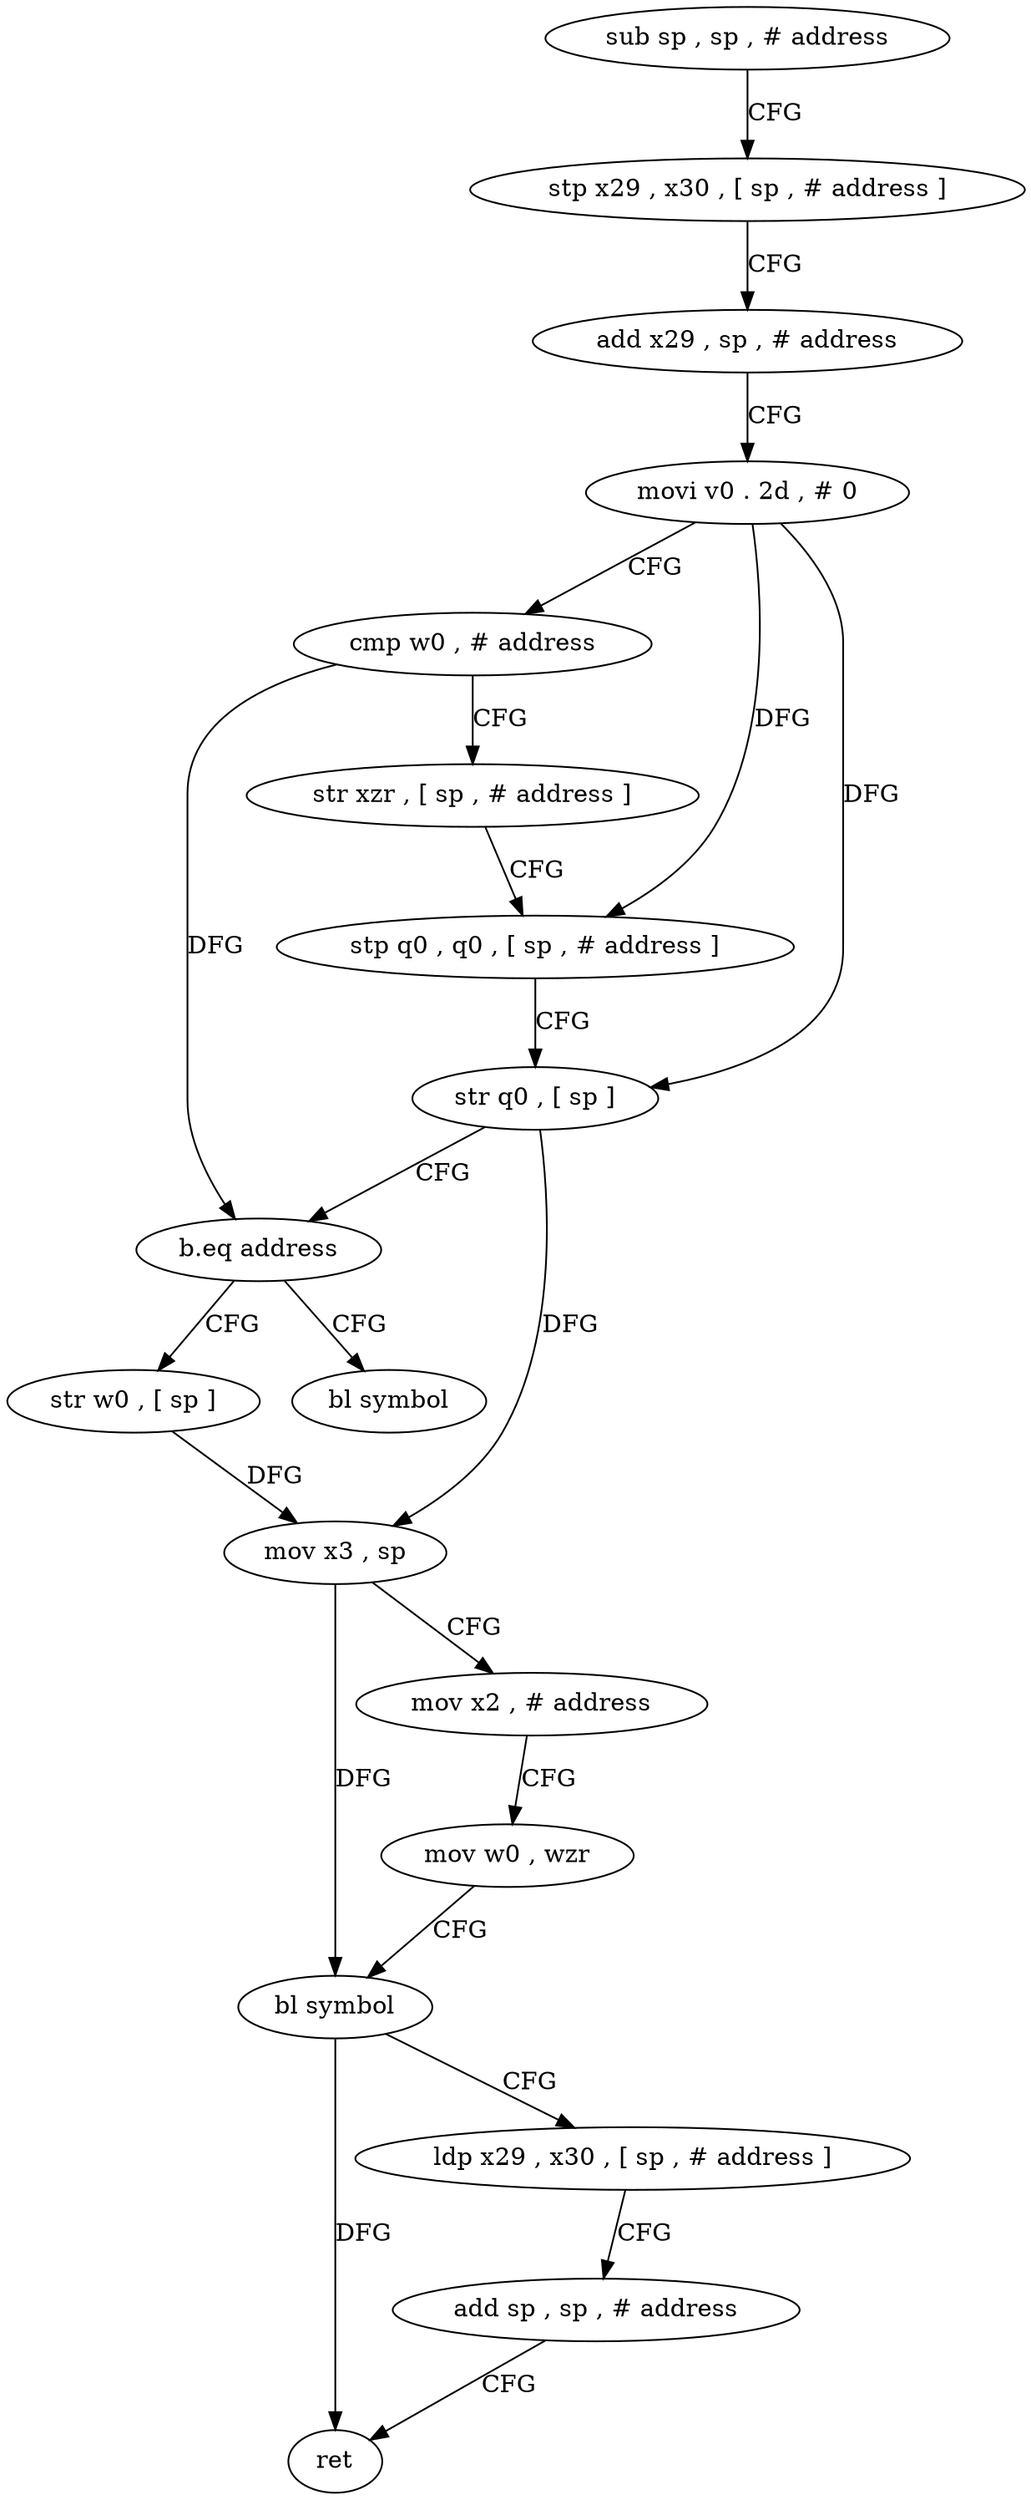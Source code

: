 digraph "func" {
"4211784" [label = "sub sp , sp , # address" ]
"4211788" [label = "stp x29 , x30 , [ sp , # address ]" ]
"4211792" [label = "add x29 , sp , # address" ]
"4211796" [label = "movi v0 . 2d , # 0" ]
"4211800" [label = "cmp w0 , # address" ]
"4211804" [label = "str xzr , [ sp , # address ]" ]
"4211808" [label = "stp q0 , q0 , [ sp , # address ]" ]
"4211812" [label = "str q0 , [ sp ]" ]
"4211816" [label = "b.eq address" ]
"4211852" [label = "bl symbol" ]
"4211820" [label = "str w0 , [ sp ]" ]
"4211824" [label = "mov x3 , sp" ]
"4211828" [label = "mov x2 , # address" ]
"4211832" [label = "mov w0 , wzr" ]
"4211836" [label = "bl symbol" ]
"4211840" [label = "ldp x29 , x30 , [ sp , # address ]" ]
"4211844" [label = "add sp , sp , # address" ]
"4211848" [label = "ret" ]
"4211784" -> "4211788" [ label = "CFG" ]
"4211788" -> "4211792" [ label = "CFG" ]
"4211792" -> "4211796" [ label = "CFG" ]
"4211796" -> "4211800" [ label = "CFG" ]
"4211796" -> "4211808" [ label = "DFG" ]
"4211796" -> "4211812" [ label = "DFG" ]
"4211800" -> "4211804" [ label = "CFG" ]
"4211800" -> "4211816" [ label = "DFG" ]
"4211804" -> "4211808" [ label = "CFG" ]
"4211808" -> "4211812" [ label = "CFG" ]
"4211812" -> "4211816" [ label = "CFG" ]
"4211812" -> "4211824" [ label = "DFG" ]
"4211816" -> "4211852" [ label = "CFG" ]
"4211816" -> "4211820" [ label = "CFG" ]
"4211820" -> "4211824" [ label = "DFG" ]
"4211824" -> "4211828" [ label = "CFG" ]
"4211824" -> "4211836" [ label = "DFG" ]
"4211828" -> "4211832" [ label = "CFG" ]
"4211832" -> "4211836" [ label = "CFG" ]
"4211836" -> "4211840" [ label = "CFG" ]
"4211836" -> "4211848" [ label = "DFG" ]
"4211840" -> "4211844" [ label = "CFG" ]
"4211844" -> "4211848" [ label = "CFG" ]
}
